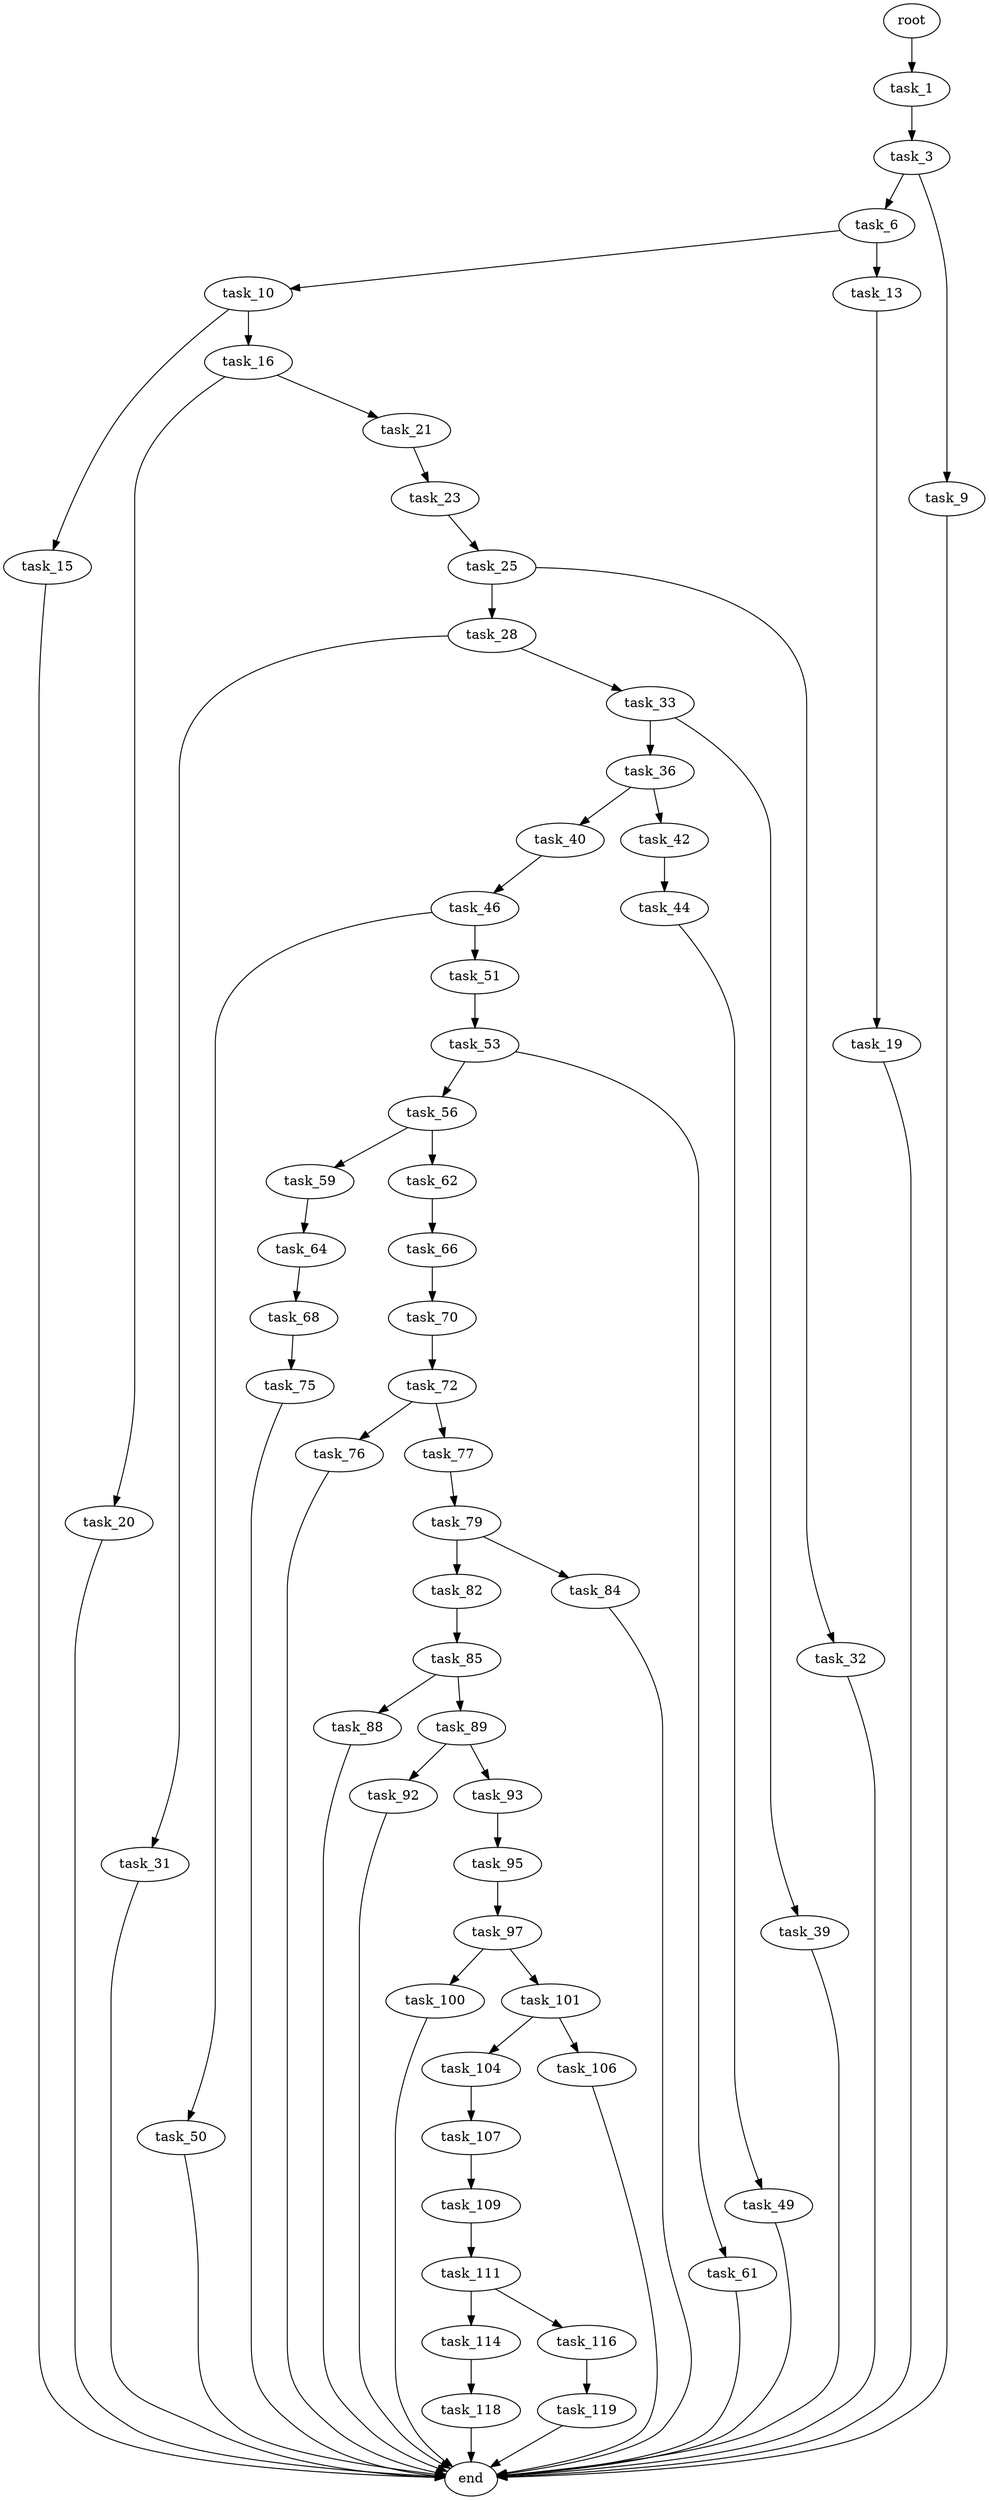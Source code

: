 digraph G {
  root [size="0.000000"];
  task_1 [size="68719476736.000000"];
  task_3 [size="21882887502.000000"];
  task_6 [size="782757789696.000000"];
  task_9 [size="80166579738.000000"];
  task_10 [size="134217728000.000000"];
  task_13 [size="32449054112.000000"];
  task_15 [size="134217728000.000000"];
  task_16 [size="23095415886.000000"];
  task_19 [size="835720024868.000000"];
  task_20 [size="5936840855.000000"];
  task_21 [size="210049158334.000000"];
  task_23 [size="231928233984.000000"];
  task_25 [size="549755813888.000000"];
  task_28 [size="231928233984.000000"];
  task_31 [size="216562644726.000000"];
  task_32 [size="68719476736.000000"];
  task_33 [size="10767109331.000000"];
  task_36 [size="26246464283.000000"];
  task_39 [size="3823922112.000000"];
  task_40 [size="111438501766.000000"];
  task_42 [size="12551075354.000000"];
  task_44 [size="21746981989.000000"];
  task_46 [size="231928233984.000000"];
  task_49 [size="68719476736.000000"];
  task_50 [size="782757789696.000000"];
  task_51 [size="368293445632.000000"];
  task_53 [size="28991029248.000000"];
  task_56 [size="4980879102.000000"];
  task_59 [size="196976851221.000000"];
  task_61 [size="328027197278.000000"];
  task_62 [size="290579091862.000000"];
  task_64 [size="75508848707.000000"];
  task_66 [size="231928233984.000000"];
  task_68 [size="549755813888.000000"];
  task_70 [size="12392790692.000000"];
  task_72 [size="12401996978.000000"];
  task_75 [size="8589934592.000000"];
  task_76 [size="240975860882.000000"];
  task_77 [size="307618430748.000000"];
  task_79 [size="231928233984.000000"];
  task_82 [size="104617595462.000000"];
  task_84 [size="782757789696.000000"];
  task_85 [size="6792495599.000000"];
  task_88 [size="28991029248.000000"];
  task_89 [size="101168107668.000000"];
  task_92 [size="68719476736.000000"];
  task_93 [size="134217728000.000000"];
  task_95 [size="10462666431.000000"];
  task_97 [size="134217728000.000000"];
  task_100 [size="68719476736.000000"];
  task_101 [size="56689977144.000000"];
  task_104 [size="549755813888.000000"];
  task_106 [size="23783917240.000000"];
  task_107 [size="24697166700.000000"];
  task_109 [size="7119510326.000000"];
  task_111 [size="187812735940.000000"];
  task_114 [size="527484931675.000000"];
  task_116 [size="207696972062.000000"];
  task_118 [size="6452641318.000000"];
  task_119 [size="68719476736.000000"];
  end [size="0.000000"];

  root -> task_1 [size="1.000000"];
  task_1 -> task_3 [size="134217728.000000"];
  task_3 -> task_6 [size="33554432.000000"];
  task_3 -> task_9 [size="33554432.000000"];
  task_6 -> task_10 [size="679477248.000000"];
  task_6 -> task_13 [size="679477248.000000"];
  task_9 -> end [size="1.000000"];
  task_10 -> task_15 [size="209715200.000000"];
  task_10 -> task_16 [size="209715200.000000"];
  task_13 -> task_19 [size="536870912.000000"];
  task_15 -> end [size="1.000000"];
  task_16 -> task_20 [size="33554432.000000"];
  task_16 -> task_21 [size="33554432.000000"];
  task_19 -> end [size="1.000000"];
  task_20 -> end [size="1.000000"];
  task_21 -> task_23 [size="209715200.000000"];
  task_23 -> task_25 [size="301989888.000000"];
  task_25 -> task_28 [size="536870912.000000"];
  task_25 -> task_32 [size="536870912.000000"];
  task_28 -> task_31 [size="301989888.000000"];
  task_28 -> task_33 [size="301989888.000000"];
  task_31 -> end [size="1.000000"];
  task_32 -> end [size="1.000000"];
  task_33 -> task_36 [size="209715200.000000"];
  task_33 -> task_39 [size="209715200.000000"];
  task_36 -> task_40 [size="33554432.000000"];
  task_36 -> task_42 [size="33554432.000000"];
  task_39 -> end [size="1.000000"];
  task_40 -> task_46 [size="75497472.000000"];
  task_42 -> task_44 [size="536870912.000000"];
  task_44 -> task_49 [size="33554432.000000"];
  task_46 -> task_50 [size="301989888.000000"];
  task_46 -> task_51 [size="301989888.000000"];
  task_49 -> end [size="1.000000"];
  task_50 -> end [size="1.000000"];
  task_51 -> task_53 [size="411041792.000000"];
  task_53 -> task_56 [size="75497472.000000"];
  task_53 -> task_61 [size="75497472.000000"];
  task_56 -> task_59 [size="209715200.000000"];
  task_56 -> task_62 [size="209715200.000000"];
  task_59 -> task_64 [size="134217728.000000"];
  task_61 -> end [size="1.000000"];
  task_62 -> task_66 [size="301989888.000000"];
  task_64 -> task_68 [size="134217728.000000"];
  task_66 -> task_70 [size="301989888.000000"];
  task_68 -> task_75 [size="536870912.000000"];
  task_70 -> task_72 [size="411041792.000000"];
  task_72 -> task_76 [size="679477248.000000"];
  task_72 -> task_77 [size="679477248.000000"];
  task_75 -> end [size="1.000000"];
  task_76 -> end [size="1.000000"];
  task_77 -> task_79 [size="838860800.000000"];
  task_79 -> task_82 [size="301989888.000000"];
  task_79 -> task_84 [size="301989888.000000"];
  task_82 -> task_85 [size="75497472.000000"];
  task_84 -> end [size="1.000000"];
  task_85 -> task_88 [size="134217728.000000"];
  task_85 -> task_89 [size="134217728.000000"];
  task_88 -> end [size="1.000000"];
  task_89 -> task_92 [size="209715200.000000"];
  task_89 -> task_93 [size="209715200.000000"];
  task_92 -> end [size="1.000000"];
  task_93 -> task_95 [size="209715200.000000"];
  task_95 -> task_97 [size="838860800.000000"];
  task_97 -> task_100 [size="209715200.000000"];
  task_97 -> task_101 [size="209715200.000000"];
  task_100 -> end [size="1.000000"];
  task_101 -> task_104 [size="209715200.000000"];
  task_101 -> task_106 [size="209715200.000000"];
  task_104 -> task_107 [size="536870912.000000"];
  task_106 -> end [size="1.000000"];
  task_107 -> task_109 [size="536870912.000000"];
  task_109 -> task_111 [size="679477248.000000"];
  task_111 -> task_114 [size="134217728.000000"];
  task_111 -> task_116 [size="134217728.000000"];
  task_114 -> task_118 [size="411041792.000000"];
  task_116 -> task_119 [size="411041792.000000"];
  task_118 -> end [size="1.000000"];
  task_119 -> end [size="1.000000"];
}
